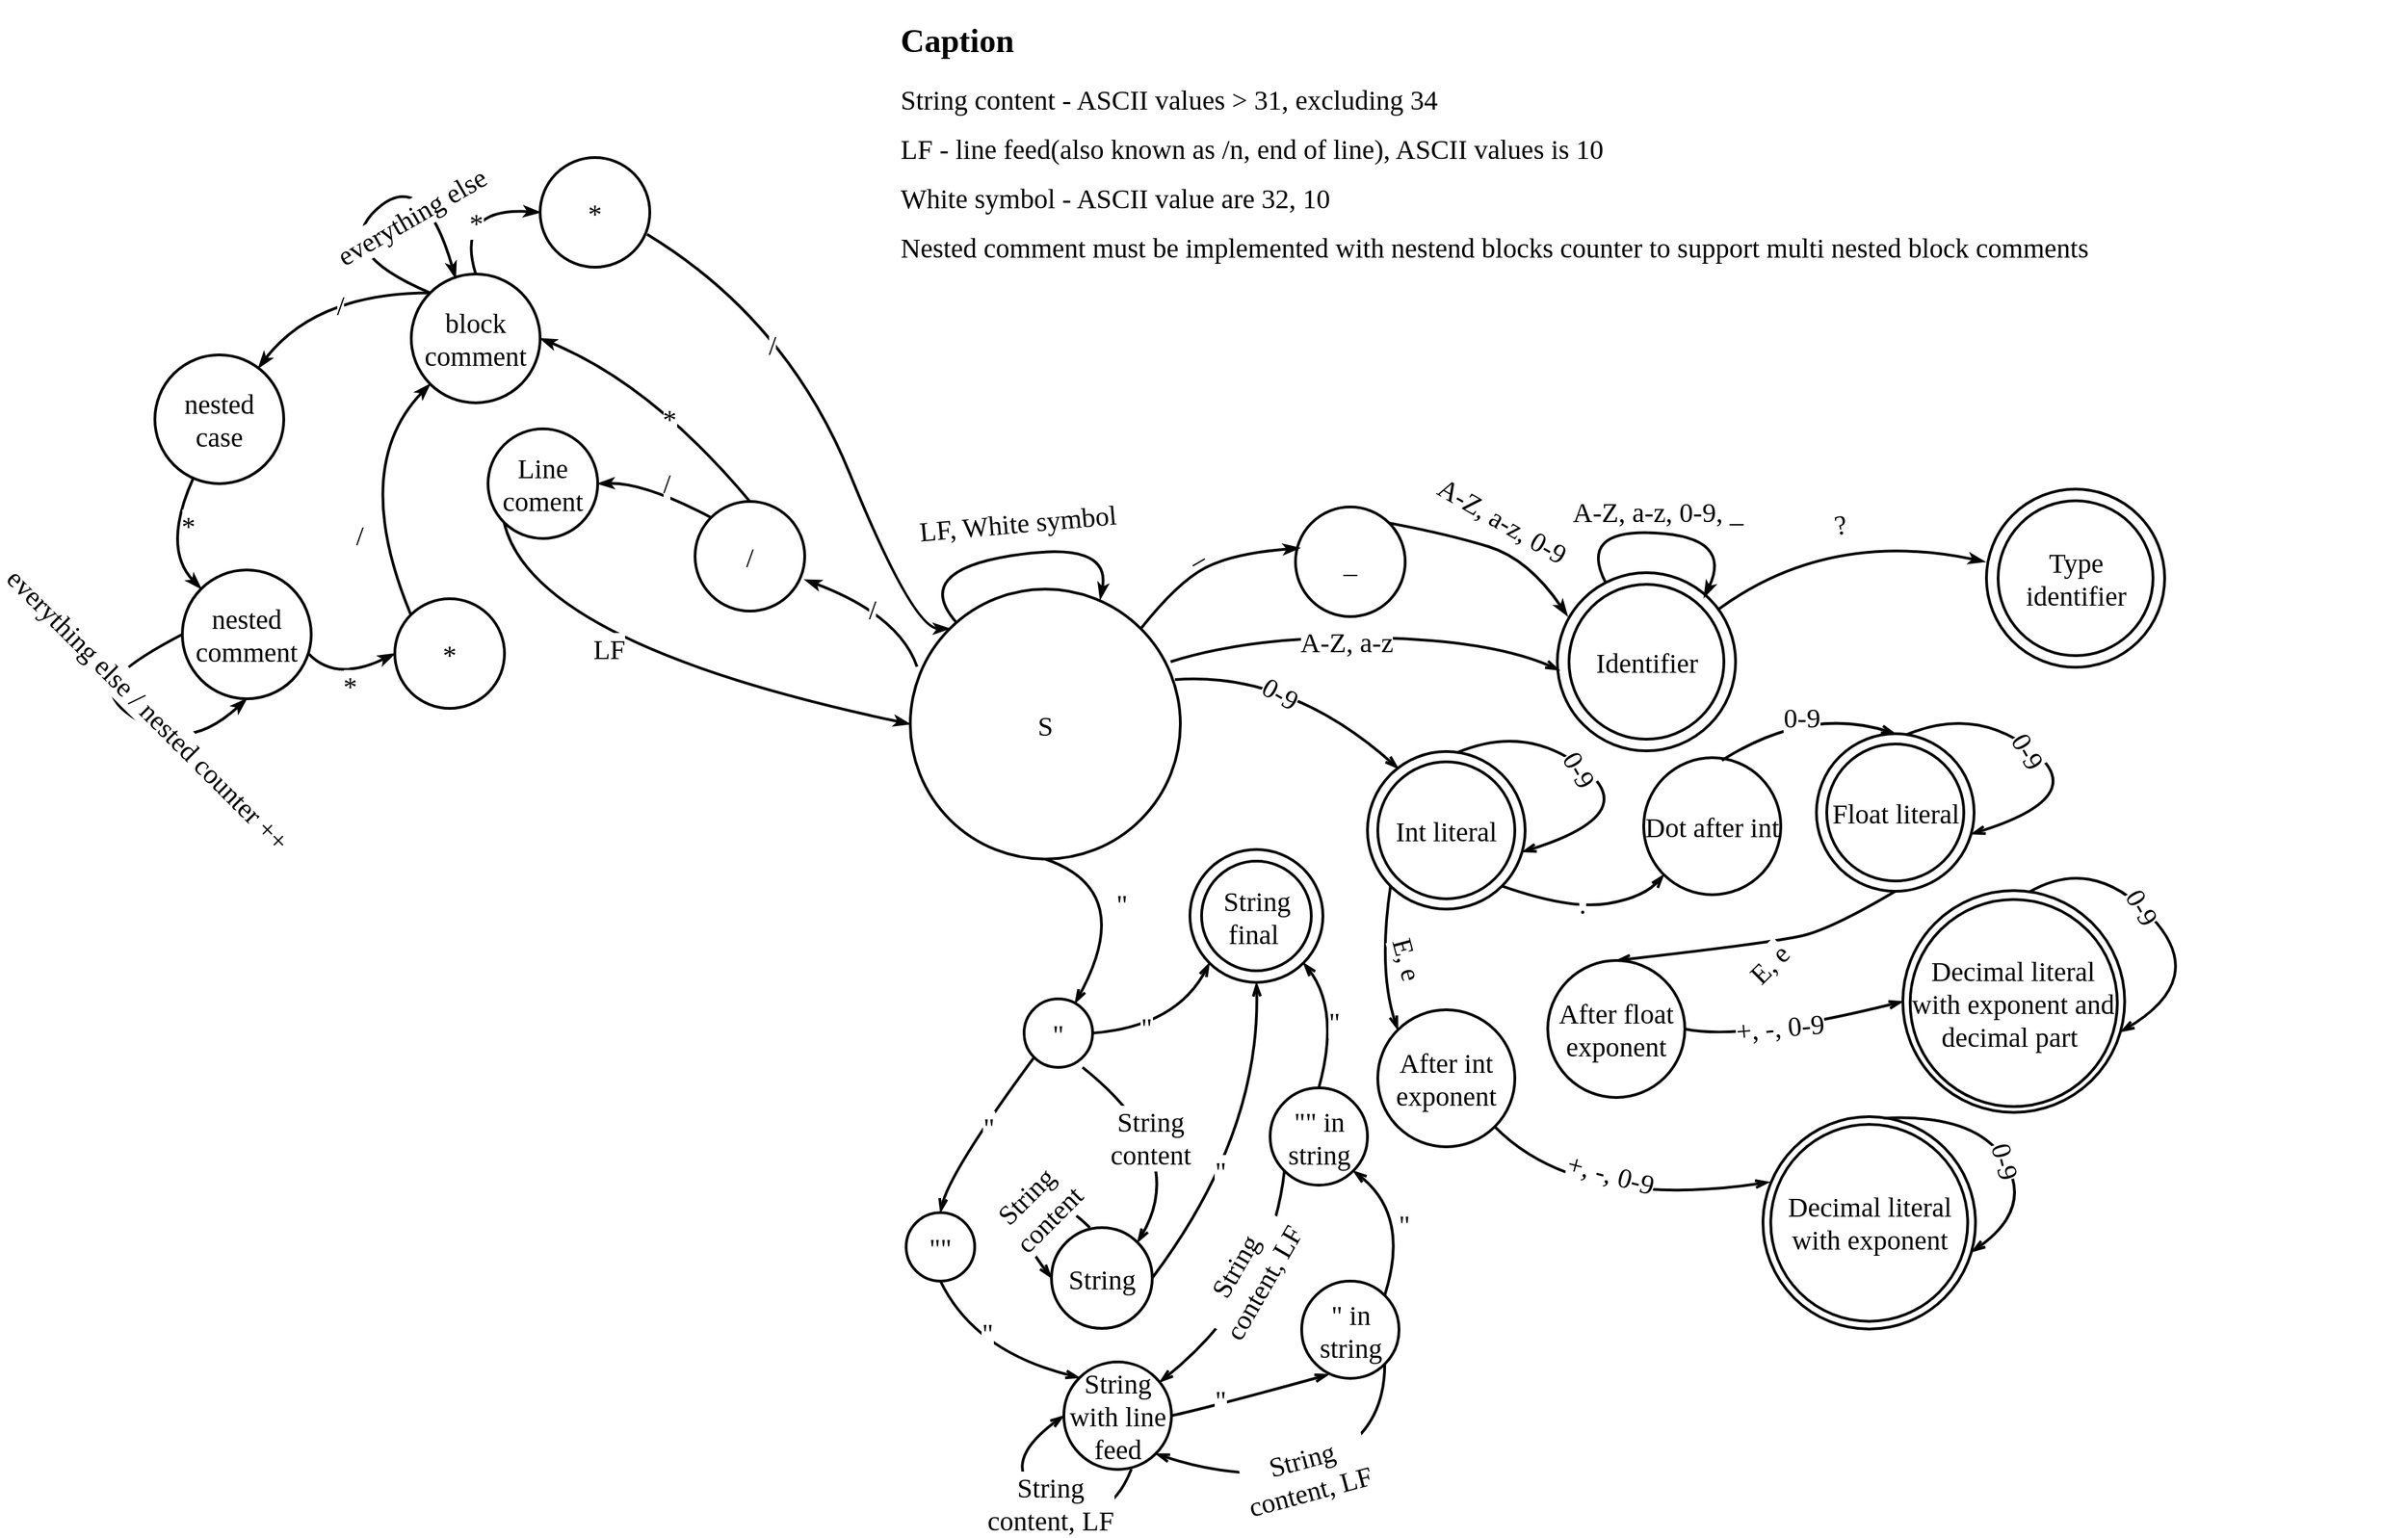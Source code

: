 <mxfile>
    <diagram id="laTX--b3g8E6JttoVayZ" name="Page-1">
        <mxGraphModel dx="1294" dy="1041" grid="0" gridSize="10" guides="1" tooltips="1" connect="1" arrows="1" fold="1" page="0" pageScale="1" pageWidth="850" pageHeight="1100" math="0" shadow="0">
            <root>
                <mxCell id="0"/>
                <mxCell id="1" parent="0"/>
                <mxCell id="2" value="&lt;font face=&quot;Times New Roman&quot; style=&quot;font-size: 20px;&quot;&gt;S&lt;/font&gt;" style="ellipse;whiteSpace=wrap;html=1;aspect=fixed;strokeWidth=2;" parent="1" vertex="1">
                    <mxGeometry x="7" y="8" width="197" height="197" as="geometry"/>
                </mxCell>
                <mxCell id="3" value="&lt;font face=&quot;Times New Roman&quot; style=&quot;font-size: 20px;&quot;&gt;Identifikator&lt;/font&gt;" style="ellipse;whiteSpace=wrap;html=1;aspect=fixed;perimeterSpacing=0;strokeWidth=2;" parent="1" vertex="1">
                    <mxGeometry x="479" y="-4" width="130" height="130" as="geometry"/>
                </mxCell>
                <mxCell id="5" value="" style="curved=1;endArrow=classicThin;html=1;fontFamily=Times New Roman;fontSize=20;entryX=0.703;entryY=0.038;entryDx=0;entryDy=0;strokeWidth=2;entryPerimeter=0;endFill=1;" parent="1" source="2" target="2" edge="1">
                    <mxGeometry width="50" height="50" relative="1" as="geometry">
                        <mxPoint x="167" y="204" as="sourcePoint"/>
                        <mxPoint x="240" y="48" as="targetPoint"/>
                        <Array as="points">
                            <mxPoint x="8" y="-5"/>
                            <mxPoint x="154" y="-28"/>
                        </Array>
                    </mxGeometry>
                </mxCell>
                <mxCell id="6" value="LF, White symbol" style="text;html=1;align=center;verticalAlign=middle;resizable=0;points=[];autosize=1;strokeColor=none;fillColor=none;fontSize=20;fontFamily=Times New Roman;rotation=-5;" parent="1" vertex="1">
                    <mxGeometry x="4" y="-59" width="162" height="36" as="geometry"/>
                </mxCell>
                <mxCell id="8" value="_" style="ellipse;whiteSpace=wrap;html=1;aspect=fixed;strokeWidth=2;fontFamily=Times New Roman;fontSize=20;" parent="1" vertex="1">
                    <mxGeometry x="288" y="-52" width="80" height="80" as="geometry"/>
                </mxCell>
                <mxCell id="9" value="" style="curved=1;endArrow=classicThin;html=1;fontFamily=Times New Roman;fontSize=20;exitX=1;exitY=0;exitDx=0;exitDy=0;entryX=0.038;entryY=0.375;entryDx=0;entryDy=0;strokeWidth=2;entryPerimeter=0;endFill=1;" parent="1" source="2" target="8" edge="1">
                    <mxGeometry width="50" height="50" relative="1" as="geometry">
                        <mxPoint x="135.645" y="61.645" as="sourcePoint"/>
                        <mxPoint x="206.355" y="61.645" as="targetPoint"/>
                        <Array as="points">
                            <mxPoint x="202" y="3"/>
                            <mxPoint x="242" y="-18"/>
                        </Array>
                    </mxGeometry>
                </mxCell>
                <mxCell id="11" value="_" style="edgeLabel;html=1;align=center;verticalAlign=middle;resizable=0;points=[];fontSize=20;fontFamily=Times New Roman;labelBorderColor=none;spacingTop=0;rotation=-30;" parent="9" vertex="1" connectable="0">
                    <mxGeometry x="-0.27" y="-1" relative="1" as="geometry">
                        <mxPoint x="3" y="-21" as="offset"/>
                    </mxGeometry>
                </mxCell>
                <mxCell id="12" value="" style="curved=1;endArrow=classicThin;html=1;fontFamily=Times New Roman;fontSize=20;exitX=1;exitY=0;exitDx=0;exitDy=0;entryX=0.057;entryY=0.243;entryDx=0;entryDy=0;strokeWidth=2;entryPerimeter=0;endFill=1;" parent="1" source="8" target="3" edge="1">
                    <mxGeometry width="50" height="50" relative="1" as="geometry">
                        <mxPoint x="185.15" y="46.85" as="sourcePoint"/>
                        <mxPoint x="308.68" y="-1.12" as="targetPoint"/>
                        <Array as="points">
                            <mxPoint x="400" y="-32"/>
                            <mxPoint x="458" y="-14"/>
                        </Array>
                    </mxGeometry>
                </mxCell>
                <mxCell id="13" value="A-Z, a-z, 0-9" style="edgeLabel;html=1;align=center;verticalAlign=middle;resizable=0;points=[];fontSize=20;fontFamily=Times New Roman;labelBorderColor=none;spacingTop=0;rotation=30;" parent="12" vertex="1" connectable="0">
                    <mxGeometry x="-0.27" y="-1" relative="1" as="geometry">
                        <mxPoint x="27" y="-16" as="offset"/>
                    </mxGeometry>
                </mxCell>
                <mxCell id="14" value="" style="curved=1;endArrow=classicThin;html=1;fontFamily=Times New Roman;fontSize=20;strokeWidth=2;endFill=1;" parent="1" source="3" edge="1">
                    <mxGeometry width="50" height="50" relative="1" as="geometry">
                        <mxPoint x="530.004" y="-41.284" as="sourcePoint"/>
                        <mxPoint x="586" y="14" as="targetPoint"/>
                        <Array as="points">
                            <mxPoint x="494" y="-36"/>
                            <mxPoint x="607" y="-30"/>
                        </Array>
                    </mxGeometry>
                </mxCell>
                <mxCell id="15" value="A-Z, a-z, 0-9, _" style="edgeLabel;html=1;align=center;verticalAlign=middle;resizable=0;points=[];fontSize=20;fontFamily=Times New Roman;labelBorderColor=none;spacingTop=0;rotation=0;" parent="14" vertex="1" connectable="0">
                    <mxGeometry x="-0.27" y="-1" relative="1" as="geometry">
                        <mxPoint x="27" y="-16" as="offset"/>
                    </mxGeometry>
                </mxCell>
                <mxCell id="16" value="" style="curved=1;endArrow=openThin;html=1;fontFamily=Times New Roman;fontSize=20;exitX=0.964;exitY=0.269;exitDx=0;exitDy=0;entryX=0.011;entryY=0.547;entryDx=0;entryDy=0;strokeWidth=2;exitPerimeter=0;entryPerimeter=0;endFill=0;" parent="1" source="2" target="3" edge="1">
                    <mxGeometry width="50" height="50" relative="1" as="geometry">
                        <mxPoint x="373.284" y="-18.284" as="sourcePoint"/>
                        <mxPoint x="496.41" y="37.59" as="targetPoint"/>
                        <Array as="points">
                            <mxPoint x="257" y="42"/>
                            <mxPoint x="432" y="45"/>
                        </Array>
                    </mxGeometry>
                </mxCell>
                <mxCell id="17" value="A-Z, a-z" style="edgeLabel;html=1;align=center;verticalAlign=middle;resizable=0;points=[];fontSize=20;fontFamily=Times New Roman;labelBorderColor=none;spacingTop=0;rotation=0;labelBackgroundColor=default;" parent="16" vertex="1" connectable="0">
                    <mxGeometry x="-0.27" y="-1" relative="1" as="geometry">
                        <mxPoint x="24" y="2" as="offset"/>
                    </mxGeometry>
                </mxCell>
                <mxCell id="18" value="&lt;span style=&quot;font-size: 20px;&quot;&gt;Identifier&lt;/span&gt;" style="ellipse;whiteSpace=wrap;html=1;aspect=fixed;perimeterSpacing=0;strokeWidth=2;fontFamily=Times New Roman;" parent="1" vertex="1">
                    <mxGeometry x="487.5" y="4.5" width="113" height="113" as="geometry"/>
                </mxCell>
                <mxCell id="21" value="" style="group;fontFamily=Times New Roman;" parent="1" vertex="1" connectable="0">
                    <mxGeometry x="792" y="-65" width="130" height="130" as="geometry"/>
                </mxCell>
                <mxCell id="20" value="&lt;font face=&quot;Times New Roman&quot; style=&quot;font-size: 20px;&quot;&gt;Identifikator&lt;/font&gt;" style="ellipse;whiteSpace=wrap;html=1;aspect=fixed;perimeterSpacing=0;strokeWidth=2;" parent="21" vertex="1">
                    <mxGeometry width="130" height="130" as="geometry"/>
                </mxCell>
                <mxCell id="19" value="&lt;span style=&quot;font-family: &amp;quot;Times New Roman&amp;quot;; font-size: 20px;&quot;&gt;Type identifier&lt;/span&gt;" style="ellipse;whiteSpace=wrap;html=1;aspect=fixed;perimeterSpacing=0;strokeWidth=2;" parent="21" vertex="1">
                    <mxGeometry x="8.5" y="8.5" width="113" height="113" as="geometry"/>
                </mxCell>
                <mxCell id="22" value="" style="curved=1;endArrow=classicThin;html=1;fontFamily=Times New Roman;fontSize=20;strokeWidth=2;endFill=1;" parent="1" source="3" edge="1">
                    <mxGeometry width="50" height="50" relative="1" as="geometry">
                        <mxPoint x="664" y="65" as="sourcePoint"/>
                        <mxPoint x="791" y="-12" as="targetPoint"/>
                        <Array as="points">
                            <mxPoint x="677" y="-36"/>
                        </Array>
                    </mxGeometry>
                </mxCell>
                <mxCell id="23" value="?" style="edgeLabel;html=1;align=center;verticalAlign=middle;resizable=0;points=[];fontSize=20;fontFamily=Times New Roman;labelBorderColor=none;spacingTop=0;rotation=-10;" parent="22" vertex="1" connectable="0">
                    <mxGeometry x="-0.27" y="-1" relative="1" as="geometry">
                        <mxPoint x="24" y="-17" as="offset"/>
                    </mxGeometry>
                </mxCell>
                <mxCell id="25" value="" style="curved=1;endArrow=openThin;html=1;fontFamily=Times New Roman;fontSize=20;exitX=0.98;exitY=0.335;exitDx=0;exitDy=0;strokeWidth=2;exitPerimeter=0;endFill=0;entryX=0.196;entryY=0.109;entryDx=0;entryDy=0;entryPerimeter=0;" parent="1" source="2" target="30" edge="1">
                    <mxGeometry width="50" height="50" relative="1" as="geometry">
                        <mxPoint x="204.004" y="79.117" as="sourcePoint"/>
                        <mxPoint x="363" y="148" as="targetPoint"/>
                        <Array as="points">
                            <mxPoint x="284" y="68"/>
                        </Array>
                    </mxGeometry>
                </mxCell>
                <mxCell id="26" value="0-9" style="edgeLabel;html=1;align=center;verticalAlign=middle;resizable=0;points=[];fontSize=20;fontFamily=Times New Roman;labelBorderColor=none;spacingTop=0;rotation=30;" parent="25" vertex="1" connectable="0">
                    <mxGeometry x="-0.27" y="-1" relative="1" as="geometry">
                        <mxPoint x="7" y="13" as="offset"/>
                    </mxGeometry>
                </mxCell>
                <mxCell id="31" value="" style="group;fontFamily=Times New Roman;" parent="1" vertex="1" connectable="0">
                    <mxGeometry x="340.5" y="126.5" width="115" height="115" as="geometry"/>
                </mxCell>
                <mxCell id="30" value="Int literal" style="ellipse;whiteSpace=wrap;html=1;aspect=fixed;strokeWidth=2;fontFamily=Times New Roman;fontSize=20;" parent="31" vertex="1">
                    <mxGeometry width="115" height="115" as="geometry"/>
                </mxCell>
                <mxCell id="27" value="Int literal" style="ellipse;whiteSpace=wrap;html=1;aspect=fixed;strokeWidth=2;fontFamily=Times New Roman;fontSize=20;" parent="31" vertex="1">
                    <mxGeometry x="7.5" y="7.5" width="100" height="100" as="geometry"/>
                </mxCell>
                <mxCell id="28" value="" style="curved=1;endArrow=openThin;html=1;fontFamily=Times New Roman;fontSize=20;exitX=0.569;exitY=0.007;exitDx=0;exitDy=0;strokeWidth=2;endFill=0;entryX=0.982;entryY=0.637;entryDx=0;entryDy=0;entryPerimeter=0;exitPerimeter=0;" parent="31" source="30" target="30" edge="1">
                    <mxGeometry width="50" height="50" relative="1" as="geometry">
                        <mxPoint x="210.06" y="83.995" as="sourcePoint"/>
                        <mxPoint x="367.6" y="99.8" as="targetPoint"/>
                        <Array as="points">
                            <mxPoint x="116.5" y="-20.5"/>
                            <mxPoint x="200.5" y="46.5"/>
                        </Array>
                    </mxGeometry>
                </mxCell>
                <mxCell id="29" value="0-9" style="edgeLabel;html=1;align=center;verticalAlign=middle;resizable=0;points=[];fontSize=20;fontFamily=Times New Roman;labelBorderColor=none;spacingTop=0;rotation=60;" parent="28" vertex="1" connectable="0">
                    <mxGeometry x="-0.27" y="-1" relative="1" as="geometry">
                        <mxPoint x="10" y="8" as="offset"/>
                    </mxGeometry>
                </mxCell>
                <mxCell id="32" value="" style="curved=1;endArrow=openThin;html=1;fontFamily=Times New Roman;fontSize=20;exitX=1;exitY=1;exitDx=0;exitDy=0;strokeWidth=2;endFill=0;entryX=0;entryY=1;entryDx=0;entryDy=0;" parent="1" source="30" target="62" edge="1">
                    <mxGeometry width="50" height="50" relative="1" as="geometry">
                        <mxPoint x="415.935" y="137.305" as="sourcePoint"/>
                        <mxPoint x="545" y="186" as="targetPoint"/>
                        <Array as="points">
                            <mxPoint x="488" y="242"/>
                            <mxPoint x="543" y="233"/>
                        </Array>
                    </mxGeometry>
                </mxCell>
                <mxCell id="33" value="." style="edgeLabel;html=1;align=center;verticalAlign=middle;resizable=0;points=[];fontSize=20;fontFamily=Times New Roman;labelBorderColor=none;spacingTop=0;rotation=0;" parent="32" vertex="1" connectable="0">
                    <mxGeometry x="-0.27" y="-1" relative="1" as="geometry">
                        <mxPoint x="14" y="-5" as="offset"/>
                    </mxGeometry>
                </mxCell>
                <mxCell id="34" value="" style="group;fontFamily=Times New Roman;" parent="1" vertex="1" connectable="0">
                    <mxGeometry x="668" y="113.5" width="115" height="115" as="geometry"/>
                </mxCell>
                <mxCell id="35" value="Int literal" style="ellipse;whiteSpace=wrap;html=1;aspect=fixed;strokeWidth=2;fontFamily=Times New Roman;fontSize=20;" parent="34" vertex="1">
                    <mxGeometry width="115" height="115" as="geometry"/>
                </mxCell>
                <mxCell id="36" value="Float literal" style="ellipse;whiteSpace=wrap;html=1;aspect=fixed;strokeWidth=2;fontFamily=Times New Roman;fontSize=20;" parent="34" vertex="1">
                    <mxGeometry x="7.5" y="7.5" width="100" height="100" as="geometry"/>
                </mxCell>
                <mxCell id="37" value="" style="curved=1;endArrow=openThin;html=1;fontFamily=Times New Roman;fontSize=20;exitX=0.569;exitY=0.007;exitDx=0;exitDy=0;strokeWidth=2;endFill=0;entryX=0.982;entryY=0.637;entryDx=0;entryDy=0;entryPerimeter=0;exitPerimeter=0;" parent="34" source="35" target="35" edge="1">
                    <mxGeometry width="50" height="50" relative="1" as="geometry">
                        <mxPoint x="210.06" y="83.995" as="sourcePoint"/>
                        <mxPoint x="367.6" y="99.8" as="targetPoint"/>
                        <Array as="points">
                            <mxPoint x="116.5" y="-20.5"/>
                            <mxPoint x="200.5" y="46.5"/>
                        </Array>
                    </mxGeometry>
                </mxCell>
                <mxCell id="38" value="0-9" style="edgeLabel;html=1;align=center;verticalAlign=middle;resizable=0;points=[];fontSize=20;fontFamily=Times New Roman;labelBorderColor=none;spacingTop=0;rotation=60;" parent="37" vertex="1" connectable="0">
                    <mxGeometry x="-0.27" y="-1" relative="1" as="geometry">
                        <mxPoint x="10" y="8" as="offset"/>
                    </mxGeometry>
                </mxCell>
                <mxCell id="42" value="" style="curved=1;endArrow=openThin;html=1;fontFamily=Times New Roman;fontSize=20;strokeWidth=2;endFill=0;entryX=0;entryY=0;entryDx=0;entryDy=0;exitX=0;exitY=1;exitDx=0;exitDy=0;" parent="1" source="30" target="41" edge="1">
                    <mxGeometry width="50" height="50" relative="1" as="geometry">
                        <mxPoint x="447" y="258" as="sourcePoint"/>
                        <mxPoint x="458.7" y="348.01" as="targetPoint"/>
                        <Array as="points">
                            <mxPoint x="348" y="287"/>
                        </Array>
                    </mxGeometry>
                </mxCell>
                <mxCell id="43" value="E, e" style="edgeLabel;html=1;align=center;verticalAlign=middle;resizable=0;points=[];fontSize=20;fontFamily=Times New Roman;labelBorderColor=none;spacingTop=0;rotation=75;" parent="42" vertex="1" connectable="0">
                    <mxGeometry x="-0.27" y="-1" relative="1" as="geometry">
                        <mxPoint x="20" y="14" as="offset"/>
                    </mxGeometry>
                </mxCell>
                <mxCell id="41" value="After int exponent" style="ellipse;whiteSpace=wrap;html=1;aspect=fixed;strokeWidth=2;fontFamily=Times New Roman;fontSize=20;" parent="1" vertex="1">
                    <mxGeometry x="348" y="315" width="100" height="100" as="geometry"/>
                </mxCell>
                <mxCell id="55" value="" style="curved=1;endArrow=openThin;html=1;fontFamily=Times New Roman;fontSize=20;strokeWidth=2;endFill=0;entryX=0;entryY=0.5;entryDx=0;entryDy=0;exitX=1;exitY=0.5;exitDx=0;exitDy=0;" parent="1" source="61" target="50" edge="1">
                    <mxGeometry width="50" height="50" relative="1" as="geometry">
                        <mxPoint x="555" y="315" as="sourcePoint"/>
                        <mxPoint x="558" y="468" as="targetPoint"/>
                        <Array as="points">
                            <mxPoint x="615" y="338"/>
                        </Array>
                    </mxGeometry>
                </mxCell>
                <mxCell id="56" value="+, -, 0-9" style="edgeLabel;html=1;align=center;verticalAlign=middle;resizable=0;points=[];fontSize=20;fontFamily=Times New Roman;labelBorderColor=none;spacingTop=0;rotation=-5;" parent="55" vertex="1" connectable="0">
                    <mxGeometry x="-0.27" y="-1" relative="1" as="geometry">
                        <mxPoint x="10" y="-8" as="offset"/>
                    </mxGeometry>
                </mxCell>
                <mxCell id="57" value="" style="curved=1;endArrow=openThin;html=1;fontFamily=Times New Roman;fontSize=20;strokeWidth=2;endFill=0;exitX=1;exitY=1;exitDx=0;exitDy=0;entryX=0.03;entryY=0.308;entryDx=0;entryDy=0;entryPerimeter=0;" parent="1" source="41" target="45" edge="1">
                    <mxGeometry width="50" height="50" relative="1" as="geometry">
                        <mxPoint x="579" y="340" as="sourcePoint"/>
                        <mxPoint x="675" y="439" as="targetPoint"/>
                        <Array as="points">
                            <mxPoint x="494" y="462"/>
                        </Array>
                    </mxGeometry>
                </mxCell>
                <mxCell id="58" value="+, -, 0-9" style="edgeLabel;html=1;align=center;verticalAlign=middle;resizable=0;points=[];fontSize=20;fontFamily=Times New Roman;labelBorderColor=none;spacingTop=0;rotation=15;" parent="57" vertex="1" connectable="0">
                    <mxGeometry x="-0.27" y="-1" relative="1" as="geometry">
                        <mxPoint x="27" y="-27" as="offset"/>
                    </mxGeometry>
                </mxCell>
                <mxCell id="59" value="" style="curved=1;endArrow=openThin;html=1;fontFamily=Times New Roman;fontSize=20;strokeWidth=2;endFill=0;exitX=0.5;exitY=1;exitDx=0;exitDy=0;entryX=0.5;entryY=0;entryDx=0;entryDy=0;" parent="1" source="35" target="61" edge="1">
                    <mxGeometry width="50" height="50" relative="1" as="geometry">
                        <mxPoint x="408" y="251.5" as="sourcePoint"/>
                        <mxPoint x="529" y="291" as="targetPoint"/>
                        <Array as="points">
                            <mxPoint x="679" y="256"/>
                            <mxPoint x="636" y="266"/>
                        </Array>
                    </mxGeometry>
                </mxCell>
                <mxCell id="60" value="E, e" style="edgeLabel;html=1;align=center;verticalAlign=middle;resizable=0;points=[];fontSize=20;fontFamily=Times New Roman;labelBorderColor=none;spacingTop=0;rotation=-45;" parent="59" vertex="1" connectable="0">
                    <mxGeometry x="-0.27" y="-1" relative="1" as="geometry">
                        <mxPoint x="-23" y="21" as="offset"/>
                    </mxGeometry>
                </mxCell>
                <mxCell id="61" value="After float exponent" style="ellipse;whiteSpace=wrap;html=1;aspect=fixed;strokeWidth=2;fontFamily=Times New Roman;fontSize=20;" parent="1" vertex="1">
                    <mxGeometry x="472" y="279" width="100" height="100" as="geometry"/>
                </mxCell>
                <mxCell id="62" value="Dot after int" style="ellipse;whiteSpace=wrap;html=1;aspect=fixed;strokeWidth=2;fontFamily=Times New Roman;fontSize=20;" parent="1" vertex="1">
                    <mxGeometry x="542" y="131" width="100" height="100" as="geometry"/>
                </mxCell>
                <mxCell id="66" value="" style="curved=1;endArrow=openThin;html=1;fontFamily=Times New Roman;fontSize=20;exitX=0.57;exitY=0.02;exitDx=0;exitDy=0;strokeWidth=2;endFill=0;entryX=0.5;entryY=0;entryDx=0;entryDy=0;exitPerimeter=0;" parent="1" source="62" target="35" edge="1">
                    <mxGeometry width="50" height="50" relative="1" as="geometry">
                        <mxPoint x="448.659" y="234.659" as="sourcePoint"/>
                        <mxPoint x="566.645" y="226.355" as="targetPoint"/>
                        <Array as="points">
                            <mxPoint x="662" y="93"/>
                        </Array>
                    </mxGeometry>
                </mxCell>
                <mxCell id="67" value="0-9" style="edgeLabel;html=1;align=center;verticalAlign=middle;resizable=0;points=[];fontSize=20;fontFamily=Times New Roman;labelBorderColor=none;spacingTop=0;rotation=0;" parent="66" vertex="1" connectable="0">
                    <mxGeometry x="-0.27" y="-1" relative="1" as="geometry">
                        <mxPoint x="14" y="-5" as="offset"/>
                    </mxGeometry>
                </mxCell>
                <mxCell id="45" value="Int literal" style="ellipse;whiteSpace=wrap;html=1;aspect=fixed;strokeWidth=2;fontFamily=Times New Roman;fontSize=20;" parent="1" vertex="1">
                    <mxGeometry x="629" y="393" width="155" height="155" as="geometry"/>
                </mxCell>
                <mxCell id="46" value="&lt;font style=&quot;font-size: 20px;&quot;&gt;Decimal literal with exponent&lt;/font&gt;" style="ellipse;whiteSpace=wrap;html=1;aspect=fixed;strokeWidth=2;fontFamily=Times New Roman;fontSize=20;" parent="1" vertex="1">
                    <mxGeometry x="634.67" y="398.67" width="143.65" height="143.65" as="geometry"/>
                </mxCell>
                <mxCell id="47" value="" style="curved=1;endArrow=openThin;html=1;fontFamily=Times New Roman;fontSize=20;exitX=0.569;exitY=0.007;exitDx=0;exitDy=0;strokeWidth=2;endFill=0;entryX=0.982;entryY=0.637;entryDx=0;entryDy=0;entryPerimeter=0;exitPerimeter=0;" parent="1" source="45" target="45" edge="1">
                    <mxGeometry width="50" height="50" relative="1" as="geometry">
                        <mxPoint x="893.939" y="514.333" as="sourcePoint"/>
                        <mxPoint x="1076.137" y="533.024" as="targetPoint"/>
                        <Array as="points">
                            <mxPoint x="785.735" y="390.757"/>
                            <mxPoint x="826" y="461"/>
                        </Array>
                    </mxGeometry>
                </mxCell>
                <mxCell id="48" value="0-9" style="edgeLabel;html=1;align=center;verticalAlign=middle;resizable=0;points=[];fontSize=20;fontFamily=Times New Roman;labelBorderColor=none;spacingTop=0;rotation=75;" parent="47" vertex="1" connectable="0">
                    <mxGeometry x="-0.27" y="-1" relative="1" as="geometry">
                        <mxPoint x="19" y="28" as="offset"/>
                    </mxGeometry>
                </mxCell>
                <mxCell id="54" value="" style="group;fontFamily=Times New Roman;" parent="1" vertex="1" connectable="0">
                    <mxGeometry x="731" y="228" width="161.83" height="164.12" as="geometry"/>
                </mxCell>
                <mxCell id="50" value="Int literal" style="ellipse;whiteSpace=wrap;html=1;aspect=fixed;strokeWidth=2;fontFamily=Times New Roman;fontSize=20;" parent="54" vertex="1">
                    <mxGeometry width="161.83" height="161.83" as="geometry"/>
                </mxCell>
                <mxCell id="52" value="" style="curved=1;endArrow=openThin;html=1;fontFamily=Times New Roman;fontSize=20;exitX=0.569;exitY=0.007;exitDx=0;exitDy=0;strokeWidth=2;endFill=0;entryX=0.982;entryY=0.637;entryDx=0;entryDy=0;entryPerimeter=0;exitPerimeter=0;" parent="54" source="50" target="50" edge="1">
                    <mxGeometry width="50" height="50" relative="1" as="geometry">
                        <mxPoint x="289.779" y="127.512" as="sourcePoint"/>
                        <mxPoint x="507.106" y="151.505" as="targetPoint"/>
                        <Array as="points">
                            <mxPoint x="139" y="-26"/>
                            <mxPoint x="224" y="65"/>
                        </Array>
                    </mxGeometry>
                </mxCell>
                <mxCell id="53" value="0-9" style="edgeLabel;html=1;align=center;verticalAlign=middle;resizable=0;points=[];fontSize=20;fontFamily=Times New Roman;labelBorderColor=none;spacingTop=0;rotation=60;" parent="52" vertex="1" connectable="0">
                    <mxGeometry x="-0.27" y="-1" relative="1" as="geometry">
                        <mxPoint x="10" y="8" as="offset"/>
                    </mxGeometry>
                </mxCell>
                <mxCell id="51" value="Decimal literal&lt;br&gt;with exponent and decimal part&amp;nbsp;" style="ellipse;whiteSpace=wrap;html=1;aspect=fixed;strokeWidth=2;fontFamily=Times New Roman;fontSize=20;" parent="54" vertex="1">
                    <mxGeometry x="5.36" y="6.5" width="151.11" height="151.11" as="geometry"/>
                </mxCell>
                <mxCell id="68" value="String" style="ellipse;whiteSpace=wrap;html=1;aspect=fixed;strokeWidth=2;fontFamily=Times New Roman;fontSize=20;" parent="1" vertex="1">
                    <mxGeometry x="110" y="474" width="73.5" height="73.5" as="geometry"/>
                </mxCell>
                <mxCell id="69" value="" style="curved=1;endArrow=openThin;html=1;fontFamily=Times New Roman;fontSize=20;exitX=1;exitY=1;exitDx=0;exitDy=0;strokeWidth=2;endFill=0;entryX=1;entryY=0;entryDx=0;entryDy=0;" parent="1" target="68" edge="1">
                    <mxGeometry width="50" height="50" relative="1" as="geometry">
                        <mxPoint x="132.678" y="356.998" as="sourcePoint"/>
                        <mxPoint x="230" y="526.32" as="targetPoint"/>
                        <Array as="points">
                            <mxPoint x="212" y="420.32"/>
                        </Array>
                    </mxGeometry>
                </mxCell>
                <mxCell id="72" value="String&lt;br&gt;content" style="edgeLabel;html=1;align=center;verticalAlign=middle;resizable=0;points=[];fontSize=20;fontFamily=Times New Roman;" parent="69" vertex="1" connectable="0">
                    <mxGeometry x="-0.244" y="-13" relative="1" as="geometry">
                        <mxPoint x="5" y="-1" as="offset"/>
                    </mxGeometry>
                </mxCell>
                <mxCell id="73" value="" style="curved=1;endArrow=openThin;html=1;fontFamily=Times New Roman;fontSize=20;strokeWidth=2;endFill=0;entryX=0;entryY=0.5;entryDx=0;entryDy=0;exitX=0.381;exitY=0;exitDx=0;exitDy=0;exitPerimeter=0;" parent="1" source="68" target="68" edge="1">
                    <mxGeometry width="50" height="50" relative="1" as="geometry">
                        <mxPoint x="130" y="471" as="sourcePoint"/>
                        <mxPoint x="243" y="337" as="targetPoint"/>
                        <Array as="points">
                            <mxPoint x="108" y="445"/>
                            <mxPoint x="77" y="468"/>
                        </Array>
                    </mxGeometry>
                </mxCell>
                <mxCell id="74" value="String&lt;br&gt;content" style="edgeLabel;html=1;align=center;verticalAlign=middle;resizable=0;points=[];fontSize=20;rotation=-45;fontFamily=Times New Roman;" parent="73" vertex="1" connectable="0">
                    <mxGeometry x="-0.244" y="-13" relative="1" as="geometry">
                        <mxPoint x="6" y="19" as="offset"/>
                    </mxGeometry>
                </mxCell>
                <mxCell id="77" value="" style="curved=1;endArrow=openThin;html=1;fontFamily=Times New Roman;fontSize=20;exitX=1;exitY=0.5;exitDx=0;exitDy=0;strokeWidth=2;endFill=0;entryX=0;entryY=1;entryDx=0;entryDy=0;" parent="1" source="90" target="80" edge="1">
                    <mxGeometry width="50" height="50" relative="1" as="geometry">
                        <mxPoint x="211.242" y="143.095" as="sourcePoint"/>
                        <mxPoint x="139.618" y="251.632" as="targetPoint"/>
                        <Array as="points">
                            <mxPoint x="202" y="327"/>
                        </Array>
                    </mxGeometry>
                </mxCell>
                <mxCell id="78" value="&quot;" style="edgeLabel;html=1;align=center;verticalAlign=middle;resizable=0;points=[];fontSize=20;fontFamily=Times New Roman;" parent="77" vertex="1" connectable="0">
                    <mxGeometry x="-0.244" y="-13" relative="1" as="geometry">
                        <mxPoint x="-5" y="-15" as="offset"/>
                    </mxGeometry>
                </mxCell>
                <mxCell id="81" value="" style="group;fontFamily=Times New Roman;" parent="1" vertex="1" connectable="0">
                    <mxGeometry x="211" y="198" width="97" height="97" as="geometry"/>
                </mxCell>
                <mxCell id="80" value="String final&amp;nbsp;" style="ellipse;whiteSpace=wrap;html=1;aspect=fixed;strokeWidth=2;fontFamily=Times New Roman;fontSize=20;" parent="81" vertex="1">
                    <mxGeometry width="97" height="97" as="geometry"/>
                </mxCell>
                <mxCell id="76" value="String final&amp;nbsp;" style="ellipse;whiteSpace=wrap;html=1;aspect=fixed;strokeWidth=2;fontFamily=Times New Roman;fontSize=20;" parent="81" vertex="1">
                    <mxGeometry x="8.5" y="8.5" width="80" height="80" as="geometry"/>
                </mxCell>
                <mxCell id="88" value="" style="curved=1;endArrow=openThin;html=1;fontFamily=Times New Roman;fontSize=20;exitX=0.5;exitY=1;exitDx=0;exitDy=0;strokeWidth=2;endFill=0;" parent="1" source="2" target="90" edge="1">
                    <mxGeometry width="50" height="50" relative="1" as="geometry">
                        <mxPoint x="192.998" y="177.002" as="sourcePoint"/>
                        <mxPoint x="281" y="220" as="targetPoint"/>
                        <Array as="points">
                            <mxPoint x="173" y="228"/>
                        </Array>
                    </mxGeometry>
                </mxCell>
                <mxCell id="89" value="&lt;font face=&quot;Times New Roman&quot;&gt;&quot;&lt;/font&gt;" style="edgeLabel;html=1;align=center;verticalAlign=middle;resizable=0;points=[];fontSize=20;" parent="88" vertex="1" connectable="0">
                    <mxGeometry x="-0.244" y="-13" relative="1" as="geometry">
                        <mxPoint y="-1" as="offset"/>
                    </mxGeometry>
                </mxCell>
                <mxCell id="90" value="&quot;" style="ellipse;whiteSpace=wrap;html=1;aspect=fixed;strokeWidth=2;fontFamily=Times New Roman;fontSize=20;" parent="1" vertex="1">
                    <mxGeometry x="90" y="307" width="50" height="50" as="geometry"/>
                </mxCell>
                <mxCell id="93" value="" style="curved=1;endArrow=openThin;html=1;fontFamily=Times New Roman;fontSize=20;exitX=0;exitY=1;exitDx=0;exitDy=0;strokeWidth=2;endFill=0;entryX=0.5;entryY=0;entryDx=0;entryDy=0;" parent="1" source="90" target="95" edge="1">
                    <mxGeometry width="50" height="50" relative="1" as="geometry">
                        <mxPoint x="212.424" y="134.821" as="sourcePoint"/>
                        <mxPoint x="286" y="326" as="targetPoint"/>
                        <Array as="points">
                            <mxPoint x="35" y="434"/>
                        </Array>
                    </mxGeometry>
                </mxCell>
                <mxCell id="94" value="&lt;font face=&quot;Times New Roman&quot;&gt;&quot;&lt;/font&gt;" style="edgeLabel;html=1;align=center;verticalAlign=middle;resizable=0;points=[];fontSize=20;" parent="93" vertex="1" connectable="0">
                    <mxGeometry x="-0.244" y="-13" relative="1" as="geometry">
                        <mxPoint x="7" y="17" as="offset"/>
                    </mxGeometry>
                </mxCell>
                <mxCell id="95" value="&quot;&quot;" style="ellipse;whiteSpace=wrap;html=1;aspect=fixed;strokeWidth=2;fontFamily=Times New Roman;fontSize=20;" parent="1" vertex="1">
                    <mxGeometry x="4" y="463" width="50" height="50" as="geometry"/>
                </mxCell>
                <mxCell id="98" value="&lt;h1&gt;Caption&lt;/h1&gt;&lt;p&gt;&lt;font style=&quot;font-size: 20px;&quot;&gt;String content - ASCII values &amp;gt; 31, excluding 34&lt;/font&gt;&lt;/p&gt;&lt;p&gt;&lt;font style=&quot;font-size: 20px;&quot;&gt;LF - line feed(also known as /n, end of line), ASCII values is 10&lt;/font&gt;&lt;/p&gt;&lt;p&gt;&lt;font style=&quot;font-size: 20px;&quot;&gt;White symbol - ASCII value are 32, 10&lt;/font&gt;&lt;/p&gt;&lt;p&gt;&lt;span style=&quot;font-size: 20px;&quot;&gt;Nested comment must be implemented with nestend blocks counter to support multi nested block comments&amp;nbsp;&lt;/span&gt;&lt;/p&gt;" style="text;html=1;strokeColor=none;fillColor=none;spacing=5;spacingTop=-20;whiteSpace=wrap;overflow=hidden;rounded=0;fontFamily=Times New Roman;" parent="1" vertex="1">
                    <mxGeometry x="-5" y="-412" width="1103" height="315" as="geometry"/>
                </mxCell>
                <mxCell id="99" value="" style="curved=1;endArrow=openThin;html=1;fontFamily=Times New Roman;fontSize=20;exitX=1;exitY=0.5;exitDx=0;exitDy=0;strokeWidth=2;endFill=0;entryX=0.5;entryY=1;entryDx=0;entryDy=0;" parent="1" source="68" target="80" edge="1">
                    <mxGeometry width="50" height="50" relative="1" as="geometry">
                        <mxPoint x="150" y="342" as="sourcePoint"/>
                        <mxPoint x="235.205" y="290.795" as="targetPoint"/>
                        <Array as="points">
                            <mxPoint x="263" y="405"/>
                        </Array>
                    </mxGeometry>
                </mxCell>
                <mxCell id="100" value="&quot;" style="edgeLabel;html=1;align=center;verticalAlign=middle;resizable=0;points=[];fontSize=20;fontFamily=Times New Roman;" parent="99" vertex="1" connectable="0">
                    <mxGeometry x="-0.244" y="-13" relative="1" as="geometry">
                        <mxPoint x="-16" y="-14" as="offset"/>
                    </mxGeometry>
                </mxCell>
                <mxCell id="101" value="" style="curved=1;endArrow=openThin;html=1;fontFamily=Times New Roman;fontSize=20;exitX=0.5;exitY=1;exitDx=0;exitDy=0;strokeWidth=2;endFill=0;entryX=0;entryY=0;entryDx=0;entryDy=0;" parent="1" source="95" target="103" edge="1">
                    <mxGeometry width="50" height="50" relative="1" as="geometry">
                        <mxPoint x="107.322" y="359.678" as="sourcePoint"/>
                        <mxPoint x="68" y="604" as="targetPoint"/>
                        <Array as="points">
                            <mxPoint x="54" y="565"/>
                        </Array>
                    </mxGeometry>
                </mxCell>
                <mxCell id="102" value="&lt;font face=&quot;Times New Roman&quot;&gt;&quot;&lt;/font&gt;" style="edgeLabel;html=1;align=center;verticalAlign=middle;resizable=0;points=[];fontSize=20;" parent="101" vertex="1" connectable="0">
                    <mxGeometry x="-0.244" y="-13" relative="1" as="geometry">
                        <mxPoint x="23" y="-15" as="offset"/>
                    </mxGeometry>
                </mxCell>
                <mxCell id="103" value="String with line feed" style="ellipse;whiteSpace=wrap;html=1;aspect=fixed;strokeWidth=2;fontFamily=Times New Roman;fontSize=20;" parent="1" vertex="1">
                    <mxGeometry x="119" y="572" width="78.5" height="78.5" as="geometry"/>
                </mxCell>
                <mxCell id="108" value="" style="curved=1;endArrow=openThin;html=1;fontFamily=Times New Roman;fontSize=20;strokeWidth=2;endFill=0;entryX=0;entryY=0.5;entryDx=0;entryDy=0;exitX=0.628;exitY=0.996;exitDx=0;exitDy=0;exitPerimeter=0;" parent="1" source="103" target="103" edge="1">
                    <mxGeometry width="50" height="50" relative="1" as="geometry">
                        <mxPoint x="280.504" y="585" as="sourcePoint"/>
                        <mxPoint x="252.5" y="621.75" as="targetPoint"/>
                        <Array as="points">
                            <mxPoint x="150" y="697"/>
                            <mxPoint x="66" y="649"/>
                        </Array>
                    </mxGeometry>
                </mxCell>
                <mxCell id="109" value="String&lt;br&gt;content, LF" style="edgeLabel;html=1;align=center;verticalAlign=middle;resizable=0;points=[];fontSize=20;rotation=0;fontFamily=Times New Roman;" parent="108" vertex="1" connectable="0">
                    <mxGeometry x="-0.244" y="-13" relative="1" as="geometry">
                        <mxPoint x="-22" y="4" as="offset"/>
                    </mxGeometry>
                </mxCell>
                <mxCell id="110" value="&quot; in string" style="ellipse;whiteSpace=wrap;html=1;aspect=fixed;strokeWidth=2;fontFamily=Times New Roman;fontSize=20;" parent="1" vertex="1">
                    <mxGeometry x="292.5" y="513" width="71" height="71" as="geometry"/>
                </mxCell>
                <mxCell id="111" value="" style="curved=1;endArrow=openThin;html=1;fontFamily=Times New Roman;fontSize=20;exitX=1;exitY=0.5;exitDx=0;exitDy=0;strokeWidth=2;endFill=0;entryX=0.279;entryY=0.96;entryDx=0;entryDy=0;entryPerimeter=0;" parent="1" source="103" target="110" edge="1">
                    <mxGeometry width="50" height="50" relative="1" as="geometry">
                        <mxPoint x="39" y="523" as="sourcePoint"/>
                        <mxPoint x="140.496" y="593.496" as="targetPoint"/>
                        <Array as="points">
                            <mxPoint x="226" y="605"/>
                        </Array>
                    </mxGeometry>
                </mxCell>
                <mxCell id="112" value="&lt;font face=&quot;Times New Roman&quot;&gt;&quot;&lt;/font&gt;" style="edgeLabel;html=1;align=center;verticalAlign=middle;resizable=0;points=[];fontSize=20;" parent="111" vertex="1" connectable="0">
                    <mxGeometry x="-0.244" y="-13" relative="1" as="geometry">
                        <mxPoint x="-12" y="-15" as="offset"/>
                    </mxGeometry>
                </mxCell>
                <mxCell id="113" value="&quot;&quot; in string" style="ellipse;whiteSpace=wrap;html=1;aspect=fixed;strokeWidth=2;fontFamily=Times New Roman;fontSize=20;" parent="1" vertex="1">
                    <mxGeometry x="269.5" y="372" width="71" height="71" as="geometry"/>
                </mxCell>
                <mxCell id="114" value="" style="curved=1;endArrow=openThin;html=1;fontFamily=Times New Roman;fontSize=20;strokeWidth=2;endFill=0;entryX=1;entryY=1;entryDx=0;entryDy=0;exitX=1;exitY=0;exitDx=0;exitDy=0;" parent="1" source="110" target="113" edge="1">
                    <mxGeometry width="50" height="50" relative="1" as="geometry">
                        <mxPoint x="342" y="531" as="sourcePoint"/>
                        <mxPoint x="261.809" y="574.16" as="targetPoint"/>
                        <Array as="points">
                            <mxPoint x="372" y="464"/>
                        </Array>
                    </mxGeometry>
                </mxCell>
                <mxCell id="115" value="&lt;font face=&quot;Times New Roman&quot;&gt;&quot;&lt;/font&gt;" style="edgeLabel;html=1;align=center;verticalAlign=middle;resizable=0;points=[];fontSize=20;" parent="114" vertex="1" connectable="0">
                    <mxGeometry x="-0.244" y="-13" relative="1" as="geometry">
                        <mxPoint x="-12" y="-15" as="offset"/>
                    </mxGeometry>
                </mxCell>
                <mxCell id="116" value="" style="curved=1;endArrow=openThin;html=1;fontFamily=Times New Roman;fontSize=20;strokeWidth=2;endFill=0;exitX=1;exitY=1;exitDx=0;exitDy=0;entryX=1;entryY=1;entryDx=0;entryDy=0;" parent="1" source="110" target="103" edge="1">
                    <mxGeometry width="50" height="50" relative="1" as="geometry">
                        <mxPoint x="196.004" y="649.004" as="sourcePoint"/>
                        <mxPoint x="196" y="627" as="targetPoint"/>
                        <Array as="points">
                            <mxPoint x="353" y="626"/>
                            <mxPoint x="258" y="663"/>
                        </Array>
                    </mxGeometry>
                </mxCell>
                <mxCell id="117" value="String&lt;br&gt;content, LF" style="edgeLabel;html=1;align=center;verticalAlign=middle;resizable=0;points=[];fontSize=20;rotation=-15;fontFamily=Times New Roman;" parent="116" vertex="1" connectable="0">
                    <mxGeometry x="-0.244" y="-13" relative="1" as="geometry">
                        <mxPoint x="-21" y="27" as="offset"/>
                    </mxGeometry>
                </mxCell>
                <mxCell id="118" value="" style="curved=1;endArrow=openThin;html=1;fontFamily=Times New Roman;fontSize=20;strokeWidth=2;endFill=0;exitX=0;exitY=1;exitDx=0;exitDy=0;" parent="1" source="113" target="103" edge="1">
                    <mxGeometry width="50" height="50" relative="1" as="geometry">
                        <mxPoint x="291.7" y="576.006" as="sourcePoint"/>
                        <mxPoint x="196.004" y="649.004" as="targetPoint"/>
                        <Array as="points">
                            <mxPoint x="270" y="522"/>
                        </Array>
                    </mxGeometry>
                </mxCell>
                <mxCell id="119" value="String&lt;br&gt;content, LF" style="edgeLabel;html=1;align=center;verticalAlign=middle;resizable=0;points=[];fontSize=20;rotation=-60;fontFamily=Times New Roman;" parent="118" vertex="1" connectable="0">
                    <mxGeometry x="-0.244" y="-13" relative="1" as="geometry">
                        <mxPoint x="-6" y="4" as="offset"/>
                    </mxGeometry>
                </mxCell>
                <mxCell id="120" value="" style="curved=1;endArrow=openThin;html=1;fontFamily=Times New Roman;fontSize=20;strokeWidth=2;endFill=0;entryX=1;entryY=1;entryDx=0;entryDy=0;exitX=0.5;exitY=0;exitDx=0;exitDy=0;" parent="1" source="113" target="80" edge="1">
                    <mxGeometry width="50" height="50" relative="1" as="geometry">
                        <mxPoint x="363.102" y="533.398" as="sourcePoint"/>
                        <mxPoint x="340.102" y="442.602" as="targetPoint"/>
                        <Array as="points">
                            <mxPoint x="321" y="314"/>
                        </Array>
                    </mxGeometry>
                </mxCell>
                <mxCell id="121" value="&lt;font face=&quot;Times New Roman&quot;&gt;&quot;&lt;/font&gt;" style="edgeLabel;html=1;align=center;verticalAlign=middle;resizable=0;points=[];fontSize=20;" parent="120" vertex="1" connectable="0">
                    <mxGeometry x="-0.244" y="-13" relative="1" as="geometry">
                        <mxPoint x="-12" y="-15" as="offset"/>
                    </mxGeometry>
                </mxCell>
                <mxCell id="124" value="" style="curved=1;endArrow=classicThin;html=1;fontFamily=Times New Roman;fontSize=20;exitX=0.025;exitY=0.287;exitDx=0;exitDy=0;strokeWidth=2;endFill=1;exitPerimeter=0;entryX=1;entryY=0.713;entryDx=0;entryDy=0;entryPerimeter=0;" edge="1" parent="1" source="2" target="127">
                    <mxGeometry width="50" height="50" relative="1" as="geometry">
                        <mxPoint x="185.15" y="46.85" as="sourcePoint"/>
                        <mxPoint x="-66" y="-10" as="targetPoint"/>
                        <Array as="points">
                            <mxPoint x="-1" y="27"/>
                        </Array>
                    </mxGeometry>
                </mxCell>
                <mxCell id="125" value="/" style="edgeLabel;html=1;align=center;verticalAlign=middle;resizable=0;points=[];fontSize=20;fontFamily=Times New Roman;labelBorderColor=none;spacingTop=0;rotation=0;" vertex="1" connectable="0" parent="124">
                    <mxGeometry x="-0.27" y="-1" relative="1" as="geometry">
                        <mxPoint x="-19" y="-4" as="offset"/>
                    </mxGeometry>
                </mxCell>
                <mxCell id="127" value="/" style="ellipse;whiteSpace=wrap;html=1;aspect=fixed;strokeWidth=2;fontFamily=Times New Roman;fontSize=20;" vertex="1" parent="1">
                    <mxGeometry x="-150" y="-56" width="80" height="80" as="geometry"/>
                </mxCell>
                <mxCell id="128" value="" style="curved=1;endArrow=classicThin;html=1;fontFamily=Times New Roman;fontSize=20;exitX=0;exitY=0;exitDx=0;exitDy=0;strokeWidth=2;endFill=1;entryX=1;entryY=0.5;entryDx=0;entryDy=0;" edge="1" parent="1" source="127" target="130">
                    <mxGeometry width="50" height="50" relative="1" as="geometry">
                        <mxPoint x="-176.075" y="15.749" as="sourcePoint"/>
                        <mxPoint x="-198" y="-112" as="targetPoint"/>
                        <Array as="points">
                            <mxPoint x="-187" y="-70"/>
                        </Array>
                    </mxGeometry>
                </mxCell>
                <mxCell id="129" value="/" style="edgeLabel;html=1;align=center;verticalAlign=middle;resizable=0;points=[];fontSize=20;fontFamily=Times New Roman;labelBorderColor=none;spacingTop=0;rotation=0;" vertex="1" connectable="0" parent="128">
                    <mxGeometry x="-0.27" y="-1" relative="1" as="geometry">
                        <mxPoint x="-5" y="-10" as="offset"/>
                    </mxGeometry>
                </mxCell>
                <mxCell id="130" value="Line coment" style="ellipse;whiteSpace=wrap;html=1;aspect=fixed;strokeWidth=2;fontFamily=Times New Roman;fontSize=20;" vertex="1" parent="1">
                    <mxGeometry x="-301" y="-109" width="80" height="80" as="geometry"/>
                </mxCell>
                <mxCell id="131" value="" style="curved=1;endArrow=classicThin;html=1;fontFamily=Times New Roman;fontSize=20;exitX=0;exitY=1;exitDx=0;exitDy=0;strokeWidth=2;endFill=1;entryX=0;entryY=0.5;entryDx=0;entryDy=0;" edge="1" parent="1" source="130" target="2">
                    <mxGeometry width="50" height="50" relative="1" as="geometry">
                        <mxPoint x="-128.284" y="-34.284" as="sourcePoint"/>
                        <mxPoint x="-188" y="-102" as="targetPoint"/>
                        <Array as="points">
                            <mxPoint x="-269" y="48"/>
                        </Array>
                    </mxGeometry>
                </mxCell>
                <mxCell id="132" value="LF" style="edgeLabel;html=1;align=center;verticalAlign=middle;resizable=0;points=[];fontSize=20;fontFamily=Times New Roman;labelBorderColor=none;spacingTop=0;rotation=0;" vertex="1" connectable="0" parent="131">
                    <mxGeometry x="-0.27" y="-1" relative="1" as="geometry">
                        <mxPoint x="12" y="-8" as="offset"/>
                    </mxGeometry>
                </mxCell>
                <mxCell id="133" value="" style="curved=1;endArrow=classicThin;html=1;fontFamily=Times New Roman;fontSize=20;exitX=0.5;exitY=0;exitDx=0;exitDy=0;strokeWidth=2;endFill=1;entryX=1;entryY=0.5;entryDx=0;entryDy=0;" edge="1" parent="1" source="127" target="135">
                    <mxGeometry width="50" height="50" relative="1" as="geometry">
                        <mxPoint x="-128.284" y="-34.284" as="sourcePoint"/>
                        <mxPoint x="-156" y="-157" as="targetPoint"/>
                        <Array as="points">
                            <mxPoint x="-182" y="-142"/>
                        </Array>
                    </mxGeometry>
                </mxCell>
                <mxCell id="134" value="*" style="edgeLabel;html=1;align=center;verticalAlign=middle;resizable=0;points=[];fontSize=20;fontFamily=Times New Roman;labelBorderColor=none;spacingTop=0;rotation=0;" vertex="1" connectable="0" parent="133">
                    <mxGeometry x="-0.27" y="-1" relative="1" as="geometry">
                        <mxPoint x="-13" y="-5" as="offset"/>
                    </mxGeometry>
                </mxCell>
                <mxCell id="135" value="block comment" style="ellipse;whiteSpace=wrap;html=1;aspect=fixed;strokeWidth=2;fontFamily=Times New Roman;fontSize=20;" vertex="1" parent="1">
                    <mxGeometry x="-357" y="-222" width="94" height="94" as="geometry"/>
                </mxCell>
                <mxCell id="136" value="" style="curved=1;endArrow=classicThin;html=1;fontFamily=Times New Roman;fontSize=20;exitX=0.5;exitY=0;exitDx=0;exitDy=0;strokeWidth=2;endFill=1;entryX=0;entryY=0.5;entryDx=0;entryDy=0;" edge="1" parent="1" source="135" target="138">
                    <mxGeometry width="50" height="50" relative="1" as="geometry">
                        <mxPoint x="-100" y="-46" as="sourcePoint"/>
                        <mxPoint x="-392" y="-273" as="targetPoint"/>
                        <Array as="points">
                            <mxPoint x="-325" y="-271"/>
                        </Array>
                    </mxGeometry>
                </mxCell>
                <mxCell id="137" value="*" style="edgeLabel;html=1;align=center;verticalAlign=middle;resizable=0;points=[];fontSize=20;fontFamily=Times New Roman;labelBorderColor=none;spacingTop=0;rotation=0;" vertex="1" connectable="0" parent="136">
                    <mxGeometry x="-0.27" y="-1" relative="1" as="geometry">
                        <mxPoint x="11" y="2" as="offset"/>
                    </mxGeometry>
                </mxCell>
                <mxCell id="138" value="*" style="ellipse;whiteSpace=wrap;html=1;aspect=fixed;strokeWidth=2;fontFamily=Times New Roman;fontSize=20;" vertex="1" parent="1">
                    <mxGeometry x="-263" y="-307" width="80" height="80" as="geometry"/>
                </mxCell>
                <mxCell id="139" value="" style="curved=1;endArrow=classicThin;html=1;fontFamily=Times New Roman;fontSize=20;exitX=0.975;exitY=0.7;exitDx=0;exitDy=0;strokeWidth=2;endFill=1;entryX=0;entryY=0;entryDx=0;entryDy=0;exitPerimeter=0;" edge="1" parent="1" source="138" target="2">
                    <mxGeometry width="50" height="50" relative="1" as="geometry">
                        <mxPoint x="21.925" y="74.539" as="sourcePoint"/>
                        <mxPoint x="-60" y="11.04" as="targetPoint"/>
                        <Array as="points">
                            <mxPoint x="-83" y="-189"/>
                            <mxPoint x="9" y="37"/>
                        </Array>
                    </mxGeometry>
                </mxCell>
                <mxCell id="140" value="/" style="edgeLabel;html=1;align=center;verticalAlign=middle;resizable=0;points=[];fontSize=20;fontFamily=Times New Roman;labelBorderColor=none;spacingTop=0;rotation=0;" vertex="1" connectable="0" parent="139">
                    <mxGeometry x="-0.27" y="-1" relative="1" as="geometry">
                        <mxPoint x="-19" y="-4" as="offset"/>
                    </mxGeometry>
                </mxCell>
                <mxCell id="141" value="" style="curved=1;endArrow=classicThin;html=1;fontFamily=Times New Roman;fontSize=20;exitX=0;exitY=0;exitDx=0;exitDy=0;strokeWidth=2;endFill=1;" edge="1" parent="1" source="135" target="143">
                    <mxGeometry width="50" height="50" relative="1" as="geometry">
                        <mxPoint x="-175" y="-241" as="sourcePoint"/>
                        <mxPoint x="-523" y="-109" as="targetPoint"/>
                        <Array as="points">
                            <mxPoint x="-427" y="-208"/>
                        </Array>
                    </mxGeometry>
                </mxCell>
                <mxCell id="142" value="/" style="edgeLabel;html=1;align=center;verticalAlign=middle;resizable=0;points=[];fontSize=20;fontFamily=Times New Roman;labelBorderColor=none;spacingTop=0;rotation=0;" vertex="1" connectable="0" parent="141">
                    <mxGeometry x="-0.27" y="-1" relative="1" as="geometry">
                        <mxPoint x="-11" y="9" as="offset"/>
                    </mxGeometry>
                </mxCell>
                <mxCell id="143" value="nested &lt;br&gt;case" style="ellipse;whiteSpace=wrap;html=1;aspect=fixed;strokeWidth=2;fontFamily=Times New Roman;fontSize=20;" vertex="1" parent="1">
                    <mxGeometry x="-544" y="-163" width="94" height="94" as="geometry"/>
                </mxCell>
                <mxCell id="144" value="" style="curved=1;endArrow=classicThin;html=1;fontFamily=Times New Roman;fontSize=20;exitX=0.298;exitY=0.957;exitDx=0;exitDy=0;strokeWidth=2;endFill=1;entryX=0;entryY=0;entryDx=0;entryDy=0;exitPerimeter=0;" edge="1" parent="1" source="143" target="146">
                    <mxGeometry width="50" height="50" relative="1" as="geometry">
                        <mxPoint x="-447" y="12.5" as="sourcePoint"/>
                        <mxPoint x="-423" y="2" as="targetPoint"/>
                        <Array as="points">
                            <mxPoint x="-539" y="-22"/>
                        </Array>
                    </mxGeometry>
                </mxCell>
                <mxCell id="145" value="*" style="edgeLabel;html=1;align=center;verticalAlign=middle;resizable=0;points=[];fontSize=20;fontFamily=Times New Roman;labelBorderColor=none;spacingTop=0;rotation=0;" vertex="1" connectable="0" parent="144">
                    <mxGeometry x="-0.27" y="-1" relative="1" as="geometry">
                        <mxPoint x="11" y="2" as="offset"/>
                    </mxGeometry>
                </mxCell>
                <mxCell id="146" value="nested comment" style="ellipse;whiteSpace=wrap;html=1;aspect=fixed;strokeWidth=2;fontFamily=Times New Roman;fontSize=20;" vertex="1" parent="1">
                    <mxGeometry x="-524" y="-6" width="94" height="94" as="geometry"/>
                </mxCell>
                <mxCell id="147" value="*" style="ellipse;whiteSpace=wrap;html=1;aspect=fixed;strokeWidth=2;fontFamily=Times New Roman;fontSize=20;" vertex="1" parent="1">
                    <mxGeometry x="-369" y="15" width="80" height="80" as="geometry"/>
                </mxCell>
                <mxCell id="148" value="" style="curved=1;endArrow=classicThin;html=1;fontFamily=Times New Roman;fontSize=20;exitX=0.979;exitY=0.649;exitDx=0;exitDy=0;strokeWidth=2;endFill=1;entryX=0;entryY=0.5;entryDx=0;entryDy=0;exitPerimeter=0;" edge="1" parent="1" source="146" target="147">
                    <mxGeometry width="50" height="50" relative="1" as="geometry">
                        <mxPoint x="-505.988" y="-63.042" as="sourcePoint"/>
                        <mxPoint x="-500.234" y="17.766" as="targetPoint"/>
                        <Array as="points">
                            <mxPoint x="-412" y="76"/>
                        </Array>
                    </mxGeometry>
                </mxCell>
                <mxCell id="149" value="*" style="edgeLabel;html=1;align=center;verticalAlign=middle;resizable=0;points=[];fontSize=20;fontFamily=Times New Roman;labelBorderColor=none;spacingTop=0;rotation=0;" vertex="1" connectable="0" parent="148">
                    <mxGeometry x="-0.27" y="-1" relative="1" as="geometry">
                        <mxPoint x="11" y="2" as="offset"/>
                    </mxGeometry>
                </mxCell>
                <mxCell id="150" value="" style="curved=1;endArrow=classicThin;html=1;fontFamily=Times New Roman;fontSize=20;exitX=0;exitY=0;exitDx=0;exitDy=0;strokeWidth=2;endFill=1;entryX=0;entryY=1;entryDx=0;entryDy=0;" edge="1" parent="1" source="147" target="135">
                    <mxGeometry width="50" height="50" relative="1" as="geometry">
                        <mxPoint x="-333.234" y="-198.234" as="sourcePoint"/>
                        <mxPoint x="-458.54" y="-143.404" as="targetPoint"/>
                        <Array as="points">
                            <mxPoint x="-402" y="-81"/>
                        </Array>
                    </mxGeometry>
                </mxCell>
                <mxCell id="151" value="/" style="edgeLabel;html=1;align=center;verticalAlign=middle;resizable=0;points=[];fontSize=20;fontFamily=Times New Roman;labelBorderColor=none;spacingTop=0;rotation=0;" vertex="1" connectable="0" parent="150">
                    <mxGeometry x="-0.27" y="-1" relative="1" as="geometry">
                        <mxPoint x="-11" y="9" as="offset"/>
                    </mxGeometry>
                </mxCell>
                <mxCell id="152" value="" style="curved=1;endArrow=classicThin;html=1;fontFamily=Times New Roman;fontSize=20;exitX=0;exitY=0.5;exitDx=0;exitDy=0;strokeWidth=2;endFill=1;entryX=0.5;entryY=1;entryDx=0;entryDy=0;" edge="1" parent="1" source="146" target="146">
                    <mxGeometry width="50" height="50" relative="1" as="geometry">
                        <mxPoint x="-421.974" y="65.006" as="sourcePoint"/>
                        <mxPoint x="-359" y="65" as="targetPoint"/>
                        <Array as="points">
                            <mxPoint x="-578" y="69"/>
                            <mxPoint x="-573" y="97"/>
                            <mxPoint x="-515" y="123"/>
                        </Array>
                    </mxGeometry>
                </mxCell>
                <mxCell id="153" value="everything else / nested counter ++&amp;nbsp;" style="edgeLabel;html=1;align=center;verticalAlign=middle;resizable=0;points=[];fontSize=20;fontFamily=Times New Roman;labelBorderColor=none;spacingTop=0;rotation=45;" vertex="1" connectable="0" parent="152">
                    <mxGeometry x="-0.27" y="-1" relative="1" as="geometry">
                        <mxPoint x="30" y="14" as="offset"/>
                    </mxGeometry>
                </mxCell>
                <mxCell id="156" value="" style="curved=1;endArrow=classicThin;html=1;fontFamily=Times New Roman;fontSize=20;exitX=0;exitY=0;exitDx=0;exitDy=0;strokeWidth=2;endFill=1;entryX=0.344;entryY=0.033;entryDx=0;entryDy=0;entryPerimeter=0;" edge="1" parent="1" source="135" target="135">
                    <mxGeometry width="50" height="50" relative="1" as="geometry">
                        <mxPoint x="-514.0" y="51" as="sourcePoint"/>
                        <mxPoint x="-467" y="98.0" as="targetPoint"/>
                        <Array as="points">
                            <mxPoint x="-416" y="-239"/>
                            <mxPoint x="-348" y="-300"/>
                        </Array>
                    </mxGeometry>
                </mxCell>
                <mxCell id="157" value="everything else&amp;nbsp;" style="edgeLabel;html=1;align=center;verticalAlign=middle;resizable=0;points=[];fontSize=20;fontFamily=Times New Roman;labelBorderColor=none;spacingTop=0;rotation=-30;" vertex="1" connectable="0" parent="156">
                    <mxGeometry x="-0.27" y="-1" relative="1" as="geometry">
                        <mxPoint x="50" y="-18" as="offset"/>
                    </mxGeometry>
                </mxCell>
            </root>
        </mxGraphModel>
    </diagram>
</mxfile>
